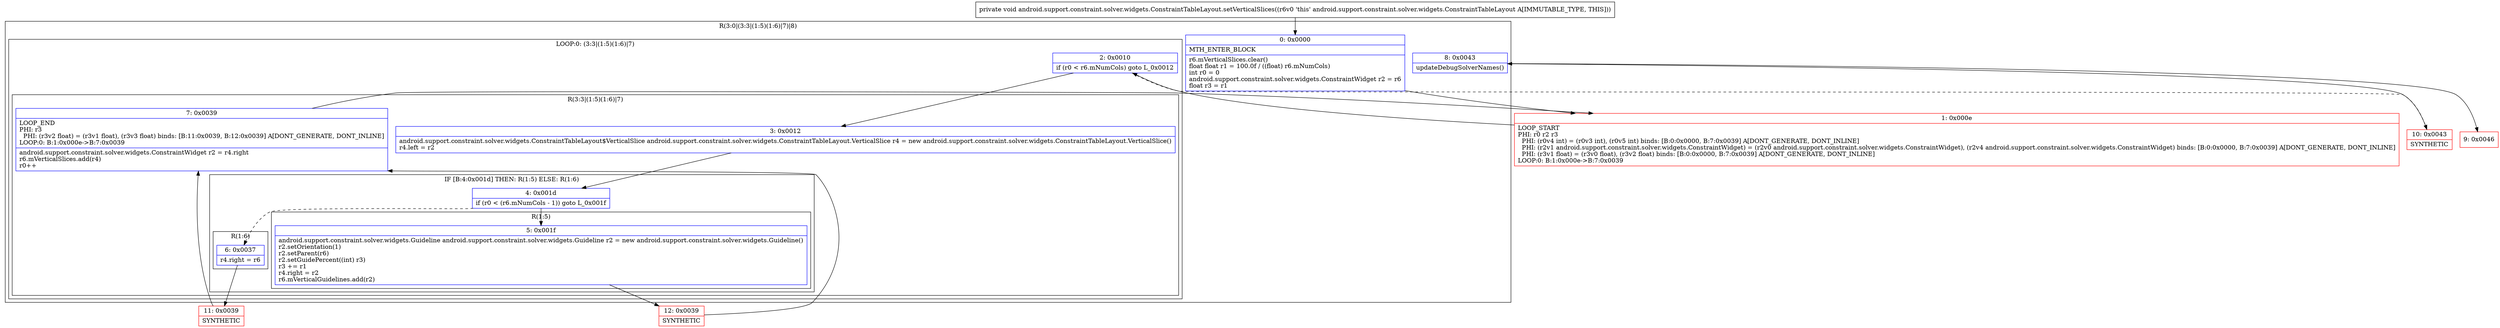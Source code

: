 digraph "CFG forandroid.support.constraint.solver.widgets.ConstraintTableLayout.setVerticalSlices()V" {
subgraph cluster_Region_1027266724 {
label = "R(3:0|(3:3|(1:5)(1:6)|7)|8)";
node [shape=record,color=blue];
Node_0 [shape=record,label="{0\:\ 0x0000|MTH_ENTER_BLOCK\l|r6.mVerticalSlices.clear()\lfloat float r1 = 100.0f \/ ((float) r6.mNumCols)\lint r0 = 0\landroid.support.constraint.solver.widgets.ConstraintWidget r2 = r6\lfloat r3 = r1\l}"];
subgraph cluster_LoopRegion_1933973077 {
label = "LOOP:0: (3:3|(1:5)(1:6)|7)";
node [shape=record,color=blue];
Node_2 [shape=record,label="{2\:\ 0x0010|if (r0 \< r6.mNumCols) goto L_0x0012\l}"];
subgraph cluster_Region_2013640395 {
label = "R(3:3|(1:5)(1:6)|7)";
node [shape=record,color=blue];
Node_3 [shape=record,label="{3\:\ 0x0012|android.support.constraint.solver.widgets.ConstraintTableLayout$VerticalSlice android.support.constraint.solver.widgets.ConstraintTableLayout.VerticalSlice r4 = new android.support.constraint.solver.widgets.ConstraintTableLayout.VerticalSlice()\lr4.left = r2\l}"];
subgraph cluster_IfRegion_319925911 {
label = "IF [B:4:0x001d] THEN: R(1:5) ELSE: R(1:6)";
node [shape=record,color=blue];
Node_4 [shape=record,label="{4\:\ 0x001d|if (r0 \< (r6.mNumCols \- 1)) goto L_0x001f\l}"];
subgraph cluster_Region_1157473429 {
label = "R(1:5)";
node [shape=record,color=blue];
Node_5 [shape=record,label="{5\:\ 0x001f|android.support.constraint.solver.widgets.Guideline android.support.constraint.solver.widgets.Guideline r2 = new android.support.constraint.solver.widgets.Guideline()\lr2.setOrientation(1)\lr2.setParent(r6)\lr2.setGuidePercent((int) r3)\lr3 += r1\lr4.right = r2\lr6.mVerticalGuidelines.add(r2)\l}"];
}
subgraph cluster_Region_979466604 {
label = "R(1:6)";
node [shape=record,color=blue];
Node_6 [shape=record,label="{6\:\ 0x0037|r4.right = r6\l}"];
}
}
Node_7 [shape=record,label="{7\:\ 0x0039|LOOP_END\lPHI: r3 \l  PHI: (r3v2 float) = (r3v1 float), (r3v3 float) binds: [B:11:0x0039, B:12:0x0039] A[DONT_GENERATE, DONT_INLINE]\lLOOP:0: B:1:0x000e\-\>B:7:0x0039\l|android.support.constraint.solver.widgets.ConstraintWidget r2 = r4.right\lr6.mVerticalSlices.add(r4)\lr0++\l}"];
}
}
Node_8 [shape=record,label="{8\:\ 0x0043|updateDebugSolverNames()\l}"];
}
Node_1 [shape=record,color=red,label="{1\:\ 0x000e|LOOP_START\lPHI: r0 r2 r3 \l  PHI: (r0v4 int) = (r0v3 int), (r0v5 int) binds: [B:0:0x0000, B:7:0x0039] A[DONT_GENERATE, DONT_INLINE]\l  PHI: (r2v1 android.support.constraint.solver.widgets.ConstraintWidget) = (r2v0 android.support.constraint.solver.widgets.ConstraintWidget), (r2v4 android.support.constraint.solver.widgets.ConstraintWidget) binds: [B:0:0x0000, B:7:0x0039] A[DONT_GENERATE, DONT_INLINE]\l  PHI: (r3v1 float) = (r3v0 float), (r3v2 float) binds: [B:0:0x0000, B:7:0x0039] A[DONT_GENERATE, DONT_INLINE]\lLOOP:0: B:1:0x000e\-\>B:7:0x0039\l}"];
Node_9 [shape=record,color=red,label="{9\:\ 0x0046}"];
Node_10 [shape=record,color=red,label="{10\:\ 0x0043|SYNTHETIC\l}"];
Node_11 [shape=record,color=red,label="{11\:\ 0x0039|SYNTHETIC\l}"];
Node_12 [shape=record,color=red,label="{12\:\ 0x0039|SYNTHETIC\l}"];
MethodNode[shape=record,label="{private void android.support.constraint.solver.widgets.ConstraintTableLayout.setVerticalSlices((r6v0 'this' android.support.constraint.solver.widgets.ConstraintTableLayout A[IMMUTABLE_TYPE, THIS])) }"];
MethodNode -> Node_0;
Node_0 -> Node_1;
Node_2 -> Node_3;
Node_2 -> Node_10[style=dashed];
Node_3 -> Node_4;
Node_4 -> Node_5;
Node_4 -> Node_6[style=dashed];
Node_5 -> Node_12;
Node_6 -> Node_11;
Node_7 -> Node_1;
Node_8 -> Node_9;
Node_1 -> Node_2;
Node_10 -> Node_8;
Node_11 -> Node_7;
Node_12 -> Node_7;
}

